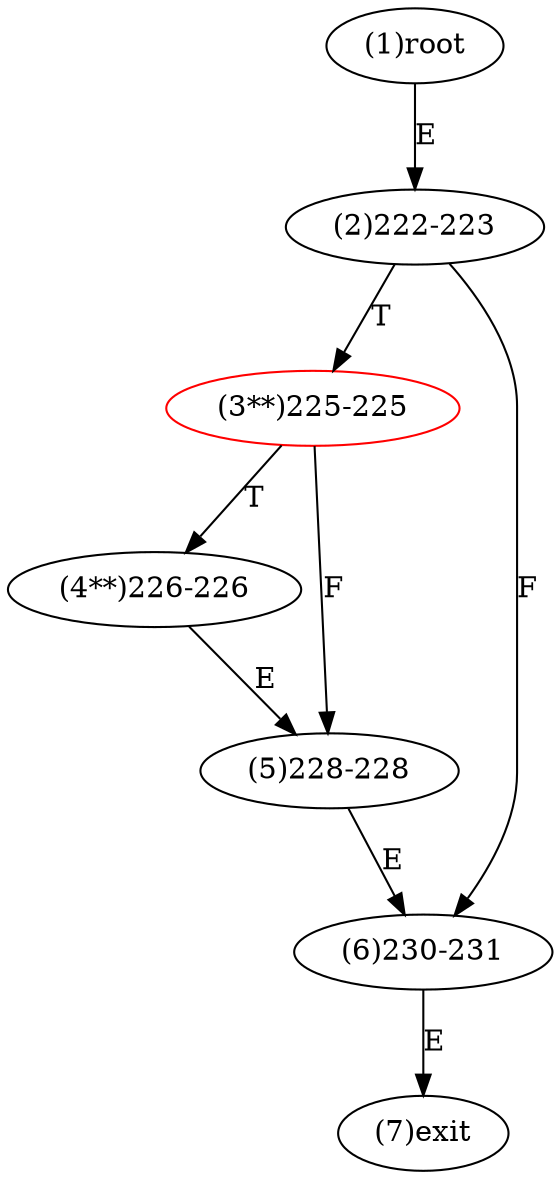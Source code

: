 digraph "" { 
1[ label="(1)root"];
2[ label="(2)222-223"];
3[ label="(3**)225-225",color=red];
4[ label="(4**)226-226"];
5[ label="(5)228-228"];
6[ label="(6)230-231"];
7[ label="(7)exit"];
1->2[ label="E"];
2->6[ label="F"];
2->3[ label="T"];
3->5[ label="F"];
3->4[ label="T"];
4->5[ label="E"];
5->6[ label="E"];
6->7[ label="E"];
}